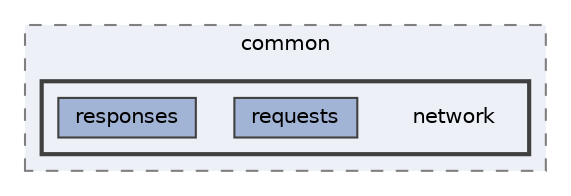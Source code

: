 digraph "/Users/michaelklein/Documents/unorganized/src/common/network"
{
 // LATEX_PDF_SIZE
  bgcolor="transparent";
  edge [fontname=Helvetica,fontsize=10,labelfontname=Helvetica,labelfontsize=10];
  node [fontname=Helvetica,fontsize=10,shape=box,height=0.2,width=0.4];
  compound=true
  subgraph clusterdir_fdedb0aba14d44ce9d99bc100e026e6a {
    graph [ bgcolor="#edf0f7", pencolor="grey50", label="common", fontname=Helvetica,fontsize=10 style="filled,dashed", URL="dir_fdedb0aba14d44ce9d99bc100e026e6a.html",tooltip=""]
  subgraph clusterdir_fe680d193281dea8f29c9bf94b4af9e2 {
    graph [ bgcolor="#edf0f7", pencolor="grey25", label="", fontname=Helvetica,fontsize=10 style="filled,bold", URL="dir_fe680d193281dea8f29c9bf94b4af9e2.html",tooltip=""]
    dir_fe680d193281dea8f29c9bf94b4af9e2 [shape=plaintext, label="network"];
  dir_1b58f4e8be1820fa7f4312181f8841c2 [label="requests", fillcolor="#a2b4d6", color="grey25", style="filled", URL="dir_1b58f4e8be1820fa7f4312181f8841c2.html",tooltip=""];
  dir_bc67c975f4a8a2d322be7f47052112ea [label="responses", fillcolor="#a2b4d6", color="grey25", style="filled", URL="dir_bc67c975f4a8a2d322be7f47052112ea.html",tooltip=""];
  }
  }
}
